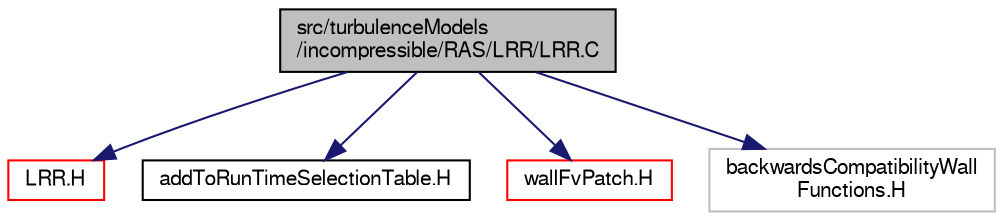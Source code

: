 digraph "src/turbulenceModels/incompressible/RAS/LRR/LRR.C"
{
  bgcolor="transparent";
  edge [fontname="FreeSans",fontsize="10",labelfontname="FreeSans",labelfontsize="10"];
  node [fontname="FreeSans",fontsize="10",shape=record];
  Node0 [label="src/turbulenceModels\l/incompressible/RAS/LRR/LRR.C",height=0.2,width=0.4,color="black", fillcolor="grey75", style="filled", fontcolor="black"];
  Node0 -> Node1 [color="midnightblue",fontsize="10",style="solid",fontname="FreeSans"];
  Node1 [label="LRR.H",height=0.2,width=0.4,color="red",URL="$a40184.html"];
  Node0 -> Node3 [color="midnightblue",fontsize="10",style="solid",fontname="FreeSans"];
  Node3 [label="addToRunTimeSelectionTable.H",height=0.2,width=0.4,color="black",URL="$a09263.html",tooltip="Macros for easy insertion into run-time selection tables. "];
  Node0 -> Node4 [color="midnightblue",fontsize="10",style="solid",fontname="FreeSans"];
  Node4 [label="wallFvPatch.H",height=0.2,width=0.4,color="red",URL="$a03680.html"];
  Node0 -> Node161 [color="midnightblue",fontsize="10",style="solid",fontname="FreeSans"];
  Node161 [label="backwardsCompatibilityWall\lFunctions.H",height=0.2,width=0.4,color="grey75"];
}
